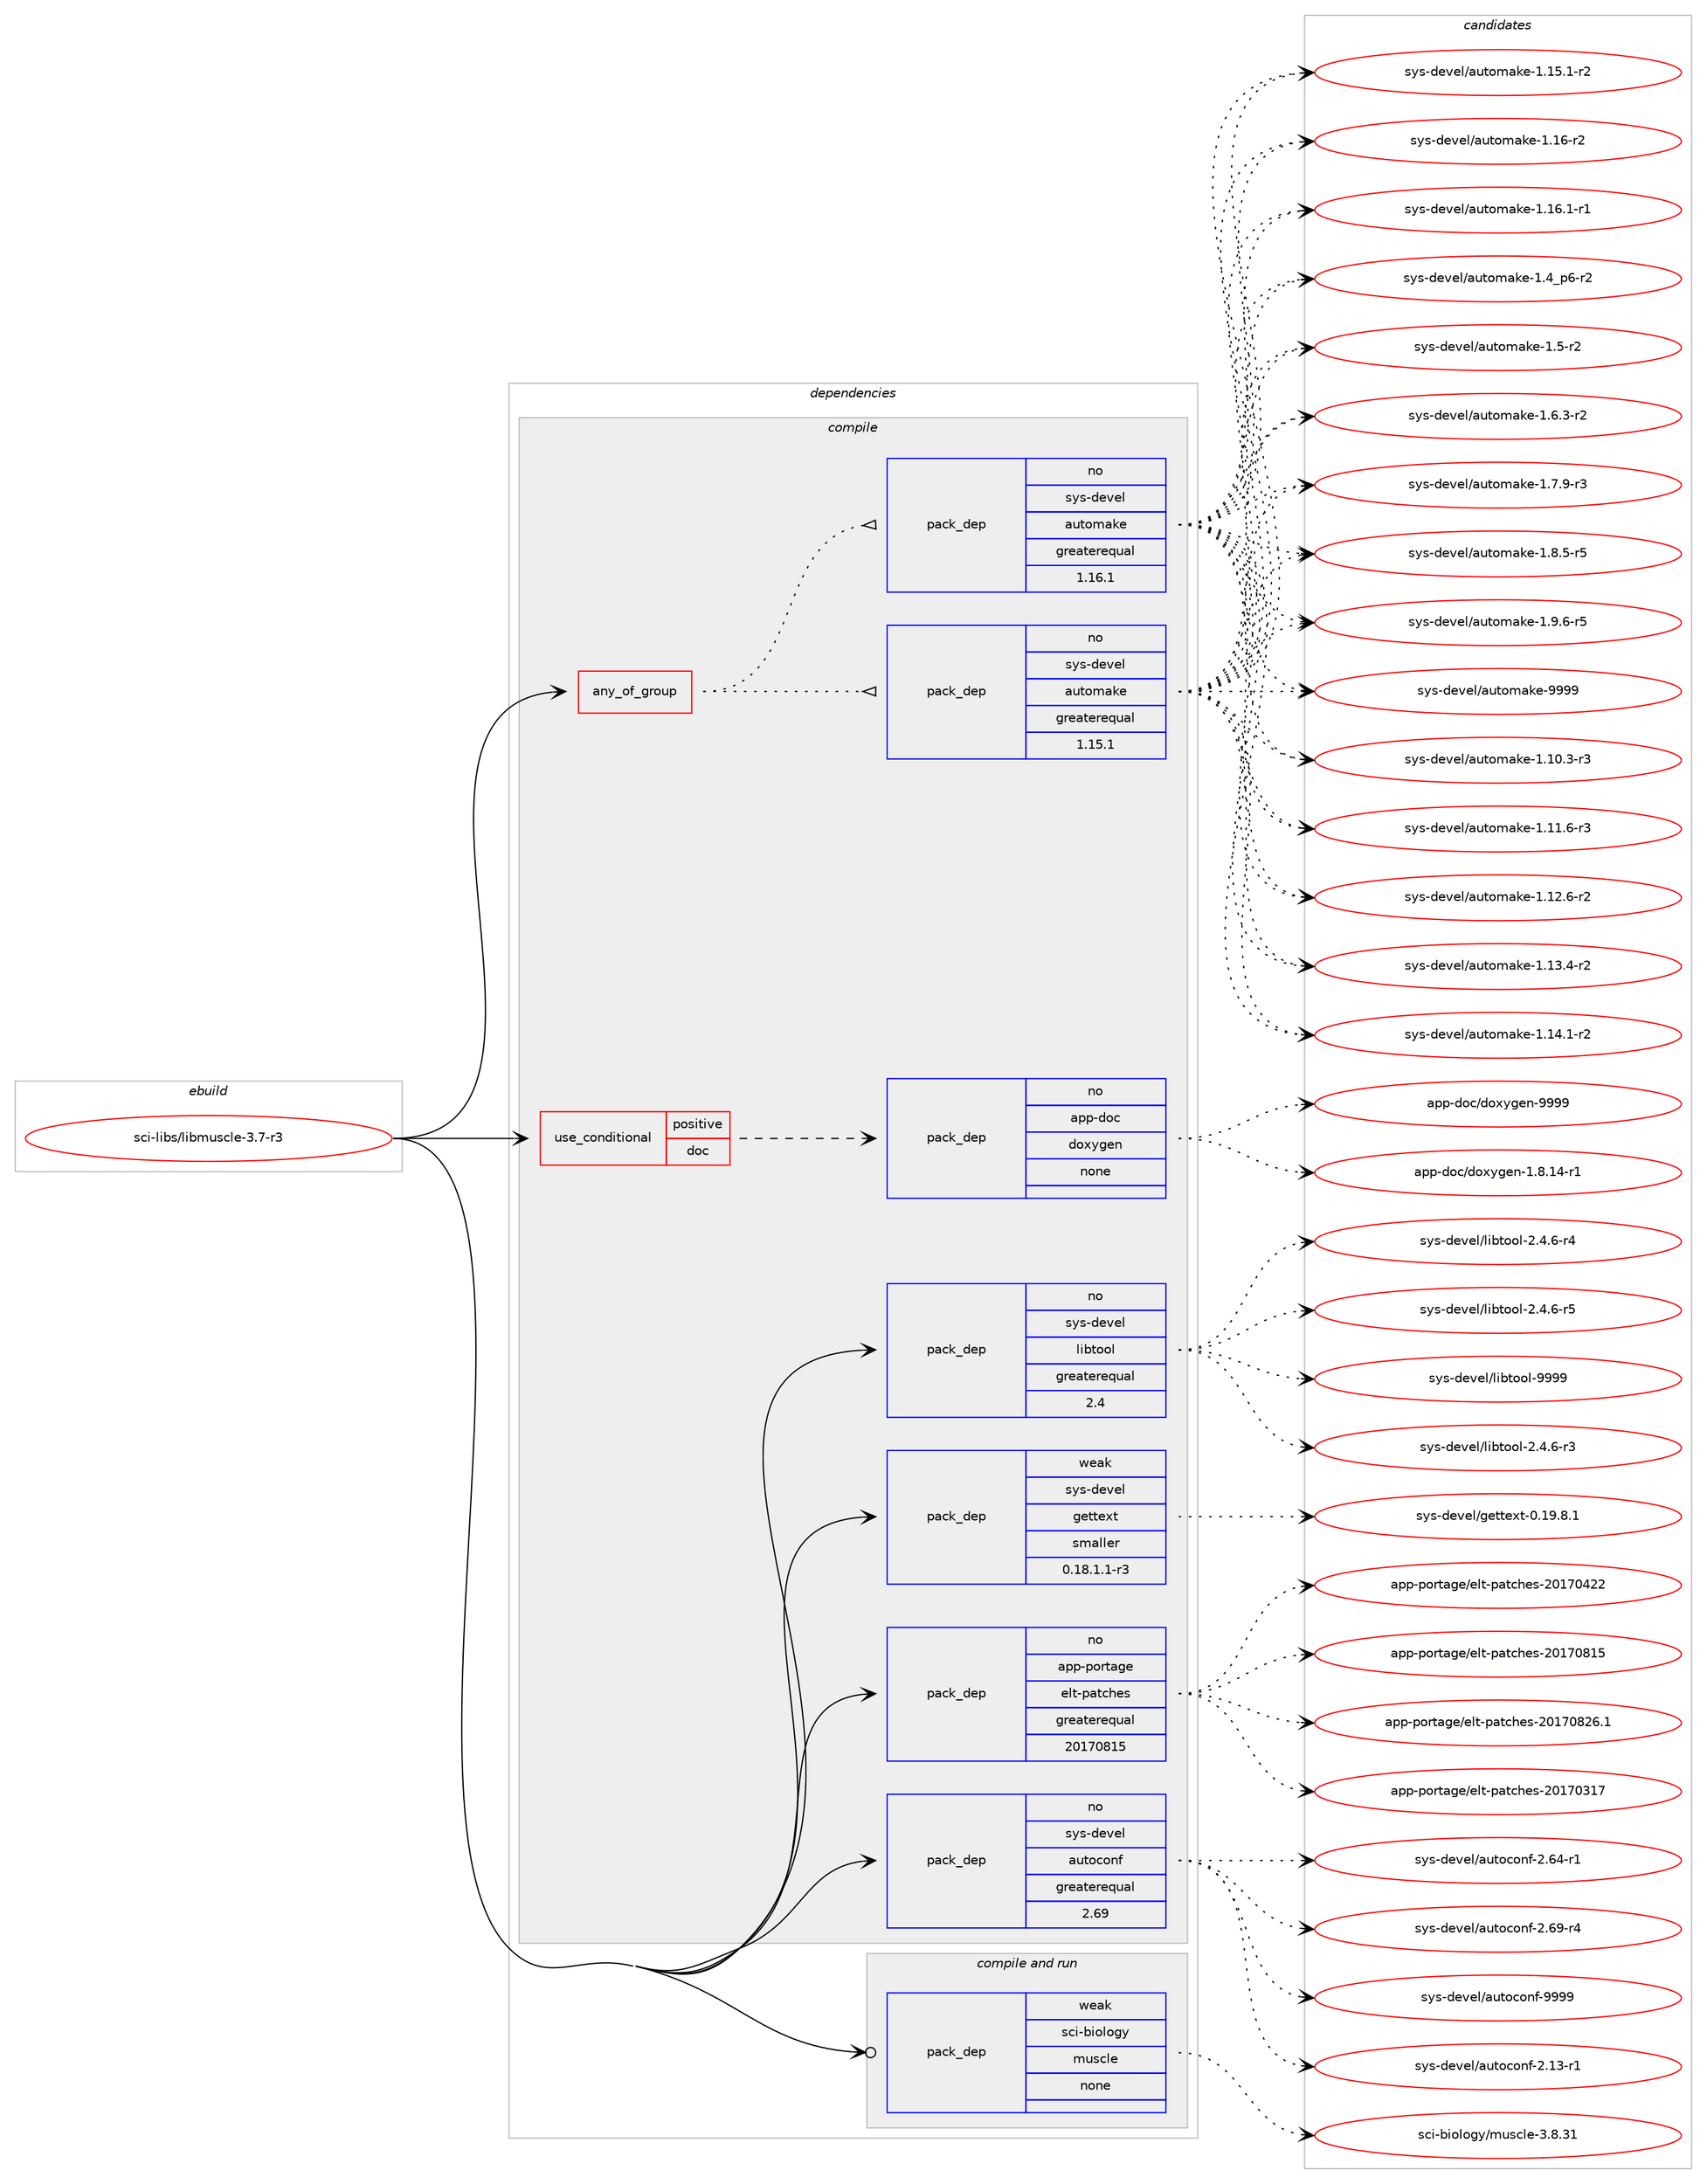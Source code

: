 digraph prolog {

# *************
# Graph options
# *************

newrank=true;
concentrate=true;
compound=true;
graph [rankdir=LR,fontname=Helvetica,fontsize=10,ranksep=1.5];#, ranksep=2.5, nodesep=0.2];
edge  [arrowhead=vee];
node  [fontname=Helvetica,fontsize=10];

# **********
# The ebuild
# **********

subgraph cluster_leftcol {
color=gray;
rank=same;
label=<<i>ebuild</i>>;
id [label="sci-libs/libmuscle-3.7-r3", color=red, width=4, href="../sci-libs/libmuscle-3.7-r3.svg"];
}

# ****************
# The dependencies
# ****************

subgraph cluster_midcol {
color=gray;
label=<<i>dependencies</i>>;
subgraph cluster_compile {
fillcolor="#eeeeee";
style=filled;
label=<<i>compile</i>>;
subgraph any26914 {
dependency1694042 [label=<<TABLE BORDER="0" CELLBORDER="1" CELLSPACING="0" CELLPADDING="4"><TR><TD CELLPADDING="10">any_of_group</TD></TR></TABLE>>, shape=none, color=red];subgraph pack1212777 {
dependency1694043 [label=<<TABLE BORDER="0" CELLBORDER="1" CELLSPACING="0" CELLPADDING="4" WIDTH="220"><TR><TD ROWSPAN="6" CELLPADDING="30">pack_dep</TD></TR><TR><TD WIDTH="110">no</TD></TR><TR><TD>sys-devel</TD></TR><TR><TD>automake</TD></TR><TR><TD>greaterequal</TD></TR><TR><TD>1.16.1</TD></TR></TABLE>>, shape=none, color=blue];
}
dependency1694042:e -> dependency1694043:w [weight=20,style="dotted",arrowhead="oinv"];
subgraph pack1212778 {
dependency1694044 [label=<<TABLE BORDER="0" CELLBORDER="1" CELLSPACING="0" CELLPADDING="4" WIDTH="220"><TR><TD ROWSPAN="6" CELLPADDING="30">pack_dep</TD></TR><TR><TD WIDTH="110">no</TD></TR><TR><TD>sys-devel</TD></TR><TR><TD>automake</TD></TR><TR><TD>greaterequal</TD></TR><TR><TD>1.15.1</TD></TR></TABLE>>, shape=none, color=blue];
}
dependency1694042:e -> dependency1694044:w [weight=20,style="dotted",arrowhead="oinv"];
}
id:e -> dependency1694042:w [weight=20,style="solid",arrowhead="vee"];
subgraph cond453499 {
dependency1694045 [label=<<TABLE BORDER="0" CELLBORDER="1" CELLSPACING="0" CELLPADDING="4"><TR><TD ROWSPAN="3" CELLPADDING="10">use_conditional</TD></TR><TR><TD>positive</TD></TR><TR><TD>doc</TD></TR></TABLE>>, shape=none, color=red];
subgraph pack1212779 {
dependency1694046 [label=<<TABLE BORDER="0" CELLBORDER="1" CELLSPACING="0" CELLPADDING="4" WIDTH="220"><TR><TD ROWSPAN="6" CELLPADDING="30">pack_dep</TD></TR><TR><TD WIDTH="110">no</TD></TR><TR><TD>app-doc</TD></TR><TR><TD>doxygen</TD></TR><TR><TD>none</TD></TR><TR><TD></TD></TR></TABLE>>, shape=none, color=blue];
}
dependency1694045:e -> dependency1694046:w [weight=20,style="dashed",arrowhead="vee"];
}
id:e -> dependency1694045:w [weight=20,style="solid",arrowhead="vee"];
subgraph pack1212780 {
dependency1694047 [label=<<TABLE BORDER="0" CELLBORDER="1" CELLSPACING="0" CELLPADDING="4" WIDTH="220"><TR><TD ROWSPAN="6" CELLPADDING="30">pack_dep</TD></TR><TR><TD WIDTH="110">no</TD></TR><TR><TD>app-portage</TD></TR><TR><TD>elt-patches</TD></TR><TR><TD>greaterequal</TD></TR><TR><TD>20170815</TD></TR></TABLE>>, shape=none, color=blue];
}
id:e -> dependency1694047:w [weight=20,style="solid",arrowhead="vee"];
subgraph pack1212781 {
dependency1694048 [label=<<TABLE BORDER="0" CELLBORDER="1" CELLSPACING="0" CELLPADDING="4" WIDTH="220"><TR><TD ROWSPAN="6" CELLPADDING="30">pack_dep</TD></TR><TR><TD WIDTH="110">no</TD></TR><TR><TD>sys-devel</TD></TR><TR><TD>autoconf</TD></TR><TR><TD>greaterequal</TD></TR><TR><TD>2.69</TD></TR></TABLE>>, shape=none, color=blue];
}
id:e -> dependency1694048:w [weight=20,style="solid",arrowhead="vee"];
subgraph pack1212782 {
dependency1694049 [label=<<TABLE BORDER="0" CELLBORDER="1" CELLSPACING="0" CELLPADDING="4" WIDTH="220"><TR><TD ROWSPAN="6" CELLPADDING="30">pack_dep</TD></TR><TR><TD WIDTH="110">no</TD></TR><TR><TD>sys-devel</TD></TR><TR><TD>libtool</TD></TR><TR><TD>greaterequal</TD></TR><TR><TD>2.4</TD></TR></TABLE>>, shape=none, color=blue];
}
id:e -> dependency1694049:w [weight=20,style="solid",arrowhead="vee"];
subgraph pack1212783 {
dependency1694050 [label=<<TABLE BORDER="0" CELLBORDER="1" CELLSPACING="0" CELLPADDING="4" WIDTH="220"><TR><TD ROWSPAN="6" CELLPADDING="30">pack_dep</TD></TR><TR><TD WIDTH="110">weak</TD></TR><TR><TD>sys-devel</TD></TR><TR><TD>gettext</TD></TR><TR><TD>smaller</TD></TR><TR><TD>0.18.1.1-r3</TD></TR></TABLE>>, shape=none, color=blue];
}
id:e -> dependency1694050:w [weight=20,style="solid",arrowhead="vee"];
}
subgraph cluster_compileandrun {
fillcolor="#eeeeee";
style=filled;
label=<<i>compile and run</i>>;
subgraph pack1212784 {
dependency1694051 [label=<<TABLE BORDER="0" CELLBORDER="1" CELLSPACING="0" CELLPADDING="4" WIDTH="220"><TR><TD ROWSPAN="6" CELLPADDING="30">pack_dep</TD></TR><TR><TD WIDTH="110">weak</TD></TR><TR><TD>sci-biology</TD></TR><TR><TD>muscle</TD></TR><TR><TD>none</TD></TR><TR><TD></TD></TR></TABLE>>, shape=none, color=blue];
}
id:e -> dependency1694051:w [weight=20,style="solid",arrowhead="odotvee"];
}
subgraph cluster_run {
fillcolor="#eeeeee";
style=filled;
label=<<i>run</i>>;
}
}

# **************
# The candidates
# **************

subgraph cluster_choices {
rank=same;
color=gray;
label=<<i>candidates</i>>;

subgraph choice1212777 {
color=black;
nodesep=1;
choice11512111545100101118101108479711711611110997107101454946494846514511451 [label="sys-devel/automake-1.10.3-r3", color=red, width=4,href="../sys-devel/automake-1.10.3-r3.svg"];
choice11512111545100101118101108479711711611110997107101454946494946544511451 [label="sys-devel/automake-1.11.6-r3", color=red, width=4,href="../sys-devel/automake-1.11.6-r3.svg"];
choice11512111545100101118101108479711711611110997107101454946495046544511450 [label="sys-devel/automake-1.12.6-r2", color=red, width=4,href="../sys-devel/automake-1.12.6-r2.svg"];
choice11512111545100101118101108479711711611110997107101454946495146524511450 [label="sys-devel/automake-1.13.4-r2", color=red, width=4,href="../sys-devel/automake-1.13.4-r2.svg"];
choice11512111545100101118101108479711711611110997107101454946495246494511450 [label="sys-devel/automake-1.14.1-r2", color=red, width=4,href="../sys-devel/automake-1.14.1-r2.svg"];
choice11512111545100101118101108479711711611110997107101454946495346494511450 [label="sys-devel/automake-1.15.1-r2", color=red, width=4,href="../sys-devel/automake-1.15.1-r2.svg"];
choice1151211154510010111810110847971171161111099710710145494649544511450 [label="sys-devel/automake-1.16-r2", color=red, width=4,href="../sys-devel/automake-1.16-r2.svg"];
choice11512111545100101118101108479711711611110997107101454946495446494511449 [label="sys-devel/automake-1.16.1-r1", color=red, width=4,href="../sys-devel/automake-1.16.1-r1.svg"];
choice115121115451001011181011084797117116111109971071014549465295112544511450 [label="sys-devel/automake-1.4_p6-r2", color=red, width=4,href="../sys-devel/automake-1.4_p6-r2.svg"];
choice11512111545100101118101108479711711611110997107101454946534511450 [label="sys-devel/automake-1.5-r2", color=red, width=4,href="../sys-devel/automake-1.5-r2.svg"];
choice115121115451001011181011084797117116111109971071014549465446514511450 [label="sys-devel/automake-1.6.3-r2", color=red, width=4,href="../sys-devel/automake-1.6.3-r2.svg"];
choice115121115451001011181011084797117116111109971071014549465546574511451 [label="sys-devel/automake-1.7.9-r3", color=red, width=4,href="../sys-devel/automake-1.7.9-r3.svg"];
choice115121115451001011181011084797117116111109971071014549465646534511453 [label="sys-devel/automake-1.8.5-r5", color=red, width=4,href="../sys-devel/automake-1.8.5-r5.svg"];
choice115121115451001011181011084797117116111109971071014549465746544511453 [label="sys-devel/automake-1.9.6-r5", color=red, width=4,href="../sys-devel/automake-1.9.6-r5.svg"];
choice115121115451001011181011084797117116111109971071014557575757 [label="sys-devel/automake-9999", color=red, width=4,href="../sys-devel/automake-9999.svg"];
dependency1694043:e -> choice11512111545100101118101108479711711611110997107101454946494846514511451:w [style=dotted,weight="100"];
dependency1694043:e -> choice11512111545100101118101108479711711611110997107101454946494946544511451:w [style=dotted,weight="100"];
dependency1694043:e -> choice11512111545100101118101108479711711611110997107101454946495046544511450:w [style=dotted,weight="100"];
dependency1694043:e -> choice11512111545100101118101108479711711611110997107101454946495146524511450:w [style=dotted,weight="100"];
dependency1694043:e -> choice11512111545100101118101108479711711611110997107101454946495246494511450:w [style=dotted,weight="100"];
dependency1694043:e -> choice11512111545100101118101108479711711611110997107101454946495346494511450:w [style=dotted,weight="100"];
dependency1694043:e -> choice1151211154510010111810110847971171161111099710710145494649544511450:w [style=dotted,weight="100"];
dependency1694043:e -> choice11512111545100101118101108479711711611110997107101454946495446494511449:w [style=dotted,weight="100"];
dependency1694043:e -> choice115121115451001011181011084797117116111109971071014549465295112544511450:w [style=dotted,weight="100"];
dependency1694043:e -> choice11512111545100101118101108479711711611110997107101454946534511450:w [style=dotted,weight="100"];
dependency1694043:e -> choice115121115451001011181011084797117116111109971071014549465446514511450:w [style=dotted,weight="100"];
dependency1694043:e -> choice115121115451001011181011084797117116111109971071014549465546574511451:w [style=dotted,weight="100"];
dependency1694043:e -> choice115121115451001011181011084797117116111109971071014549465646534511453:w [style=dotted,weight="100"];
dependency1694043:e -> choice115121115451001011181011084797117116111109971071014549465746544511453:w [style=dotted,weight="100"];
dependency1694043:e -> choice115121115451001011181011084797117116111109971071014557575757:w [style=dotted,weight="100"];
}
subgraph choice1212778 {
color=black;
nodesep=1;
choice11512111545100101118101108479711711611110997107101454946494846514511451 [label="sys-devel/automake-1.10.3-r3", color=red, width=4,href="../sys-devel/automake-1.10.3-r3.svg"];
choice11512111545100101118101108479711711611110997107101454946494946544511451 [label="sys-devel/automake-1.11.6-r3", color=red, width=4,href="../sys-devel/automake-1.11.6-r3.svg"];
choice11512111545100101118101108479711711611110997107101454946495046544511450 [label="sys-devel/automake-1.12.6-r2", color=red, width=4,href="../sys-devel/automake-1.12.6-r2.svg"];
choice11512111545100101118101108479711711611110997107101454946495146524511450 [label="sys-devel/automake-1.13.4-r2", color=red, width=4,href="../sys-devel/automake-1.13.4-r2.svg"];
choice11512111545100101118101108479711711611110997107101454946495246494511450 [label="sys-devel/automake-1.14.1-r2", color=red, width=4,href="../sys-devel/automake-1.14.1-r2.svg"];
choice11512111545100101118101108479711711611110997107101454946495346494511450 [label="sys-devel/automake-1.15.1-r2", color=red, width=4,href="../sys-devel/automake-1.15.1-r2.svg"];
choice1151211154510010111810110847971171161111099710710145494649544511450 [label="sys-devel/automake-1.16-r2", color=red, width=4,href="../sys-devel/automake-1.16-r2.svg"];
choice11512111545100101118101108479711711611110997107101454946495446494511449 [label="sys-devel/automake-1.16.1-r1", color=red, width=4,href="../sys-devel/automake-1.16.1-r1.svg"];
choice115121115451001011181011084797117116111109971071014549465295112544511450 [label="sys-devel/automake-1.4_p6-r2", color=red, width=4,href="../sys-devel/automake-1.4_p6-r2.svg"];
choice11512111545100101118101108479711711611110997107101454946534511450 [label="sys-devel/automake-1.5-r2", color=red, width=4,href="../sys-devel/automake-1.5-r2.svg"];
choice115121115451001011181011084797117116111109971071014549465446514511450 [label="sys-devel/automake-1.6.3-r2", color=red, width=4,href="../sys-devel/automake-1.6.3-r2.svg"];
choice115121115451001011181011084797117116111109971071014549465546574511451 [label="sys-devel/automake-1.7.9-r3", color=red, width=4,href="../sys-devel/automake-1.7.9-r3.svg"];
choice115121115451001011181011084797117116111109971071014549465646534511453 [label="sys-devel/automake-1.8.5-r5", color=red, width=4,href="../sys-devel/automake-1.8.5-r5.svg"];
choice115121115451001011181011084797117116111109971071014549465746544511453 [label="sys-devel/automake-1.9.6-r5", color=red, width=4,href="../sys-devel/automake-1.9.6-r5.svg"];
choice115121115451001011181011084797117116111109971071014557575757 [label="sys-devel/automake-9999", color=red, width=4,href="../sys-devel/automake-9999.svg"];
dependency1694044:e -> choice11512111545100101118101108479711711611110997107101454946494846514511451:w [style=dotted,weight="100"];
dependency1694044:e -> choice11512111545100101118101108479711711611110997107101454946494946544511451:w [style=dotted,weight="100"];
dependency1694044:e -> choice11512111545100101118101108479711711611110997107101454946495046544511450:w [style=dotted,weight="100"];
dependency1694044:e -> choice11512111545100101118101108479711711611110997107101454946495146524511450:w [style=dotted,weight="100"];
dependency1694044:e -> choice11512111545100101118101108479711711611110997107101454946495246494511450:w [style=dotted,weight="100"];
dependency1694044:e -> choice11512111545100101118101108479711711611110997107101454946495346494511450:w [style=dotted,weight="100"];
dependency1694044:e -> choice1151211154510010111810110847971171161111099710710145494649544511450:w [style=dotted,weight="100"];
dependency1694044:e -> choice11512111545100101118101108479711711611110997107101454946495446494511449:w [style=dotted,weight="100"];
dependency1694044:e -> choice115121115451001011181011084797117116111109971071014549465295112544511450:w [style=dotted,weight="100"];
dependency1694044:e -> choice11512111545100101118101108479711711611110997107101454946534511450:w [style=dotted,weight="100"];
dependency1694044:e -> choice115121115451001011181011084797117116111109971071014549465446514511450:w [style=dotted,weight="100"];
dependency1694044:e -> choice115121115451001011181011084797117116111109971071014549465546574511451:w [style=dotted,weight="100"];
dependency1694044:e -> choice115121115451001011181011084797117116111109971071014549465646534511453:w [style=dotted,weight="100"];
dependency1694044:e -> choice115121115451001011181011084797117116111109971071014549465746544511453:w [style=dotted,weight="100"];
dependency1694044:e -> choice115121115451001011181011084797117116111109971071014557575757:w [style=dotted,weight="100"];
}
subgraph choice1212779 {
color=black;
nodesep=1;
choice97112112451001119947100111120121103101110454946564649524511449 [label="app-doc/doxygen-1.8.14-r1", color=red, width=4,href="../app-doc/doxygen-1.8.14-r1.svg"];
choice971121124510011199471001111201211031011104557575757 [label="app-doc/doxygen-9999", color=red, width=4,href="../app-doc/doxygen-9999.svg"];
dependency1694046:e -> choice97112112451001119947100111120121103101110454946564649524511449:w [style=dotted,weight="100"];
dependency1694046:e -> choice971121124510011199471001111201211031011104557575757:w [style=dotted,weight="100"];
}
subgraph choice1212780 {
color=black;
nodesep=1;
choice97112112451121111141169710310147101108116451129711699104101115455048495548514955 [label="app-portage/elt-patches-20170317", color=red, width=4,href="../app-portage/elt-patches-20170317.svg"];
choice97112112451121111141169710310147101108116451129711699104101115455048495548525050 [label="app-portage/elt-patches-20170422", color=red, width=4,href="../app-portage/elt-patches-20170422.svg"];
choice97112112451121111141169710310147101108116451129711699104101115455048495548564953 [label="app-portage/elt-patches-20170815", color=red, width=4,href="../app-portage/elt-patches-20170815.svg"];
choice971121124511211111411697103101471011081164511297116991041011154550484955485650544649 [label="app-portage/elt-patches-20170826.1", color=red, width=4,href="../app-portage/elt-patches-20170826.1.svg"];
dependency1694047:e -> choice97112112451121111141169710310147101108116451129711699104101115455048495548514955:w [style=dotted,weight="100"];
dependency1694047:e -> choice97112112451121111141169710310147101108116451129711699104101115455048495548525050:w [style=dotted,weight="100"];
dependency1694047:e -> choice97112112451121111141169710310147101108116451129711699104101115455048495548564953:w [style=dotted,weight="100"];
dependency1694047:e -> choice971121124511211111411697103101471011081164511297116991041011154550484955485650544649:w [style=dotted,weight="100"];
}
subgraph choice1212781 {
color=black;
nodesep=1;
choice1151211154510010111810110847971171161119911111010245504649514511449 [label="sys-devel/autoconf-2.13-r1", color=red, width=4,href="../sys-devel/autoconf-2.13-r1.svg"];
choice1151211154510010111810110847971171161119911111010245504654524511449 [label="sys-devel/autoconf-2.64-r1", color=red, width=4,href="../sys-devel/autoconf-2.64-r1.svg"];
choice1151211154510010111810110847971171161119911111010245504654574511452 [label="sys-devel/autoconf-2.69-r4", color=red, width=4,href="../sys-devel/autoconf-2.69-r4.svg"];
choice115121115451001011181011084797117116111991111101024557575757 [label="sys-devel/autoconf-9999", color=red, width=4,href="../sys-devel/autoconf-9999.svg"];
dependency1694048:e -> choice1151211154510010111810110847971171161119911111010245504649514511449:w [style=dotted,weight="100"];
dependency1694048:e -> choice1151211154510010111810110847971171161119911111010245504654524511449:w [style=dotted,weight="100"];
dependency1694048:e -> choice1151211154510010111810110847971171161119911111010245504654574511452:w [style=dotted,weight="100"];
dependency1694048:e -> choice115121115451001011181011084797117116111991111101024557575757:w [style=dotted,weight="100"];
}
subgraph choice1212782 {
color=black;
nodesep=1;
choice1151211154510010111810110847108105981161111111084550465246544511451 [label="sys-devel/libtool-2.4.6-r3", color=red, width=4,href="../sys-devel/libtool-2.4.6-r3.svg"];
choice1151211154510010111810110847108105981161111111084550465246544511452 [label="sys-devel/libtool-2.4.6-r4", color=red, width=4,href="../sys-devel/libtool-2.4.6-r4.svg"];
choice1151211154510010111810110847108105981161111111084550465246544511453 [label="sys-devel/libtool-2.4.6-r5", color=red, width=4,href="../sys-devel/libtool-2.4.6-r5.svg"];
choice1151211154510010111810110847108105981161111111084557575757 [label="sys-devel/libtool-9999", color=red, width=4,href="../sys-devel/libtool-9999.svg"];
dependency1694049:e -> choice1151211154510010111810110847108105981161111111084550465246544511451:w [style=dotted,weight="100"];
dependency1694049:e -> choice1151211154510010111810110847108105981161111111084550465246544511452:w [style=dotted,weight="100"];
dependency1694049:e -> choice1151211154510010111810110847108105981161111111084550465246544511453:w [style=dotted,weight="100"];
dependency1694049:e -> choice1151211154510010111810110847108105981161111111084557575757:w [style=dotted,weight="100"];
}
subgraph choice1212783 {
color=black;
nodesep=1;
choice1151211154510010111810110847103101116116101120116454846495746564649 [label="sys-devel/gettext-0.19.8.1", color=red, width=4,href="../sys-devel/gettext-0.19.8.1.svg"];
dependency1694050:e -> choice1151211154510010111810110847103101116116101120116454846495746564649:w [style=dotted,weight="100"];
}
subgraph choice1212784 {
color=black;
nodesep=1;
choice115991054598105111108111103121471091171159910810145514656465149 [label="sci-biology/muscle-3.8.31", color=red, width=4,href="../sci-biology/muscle-3.8.31.svg"];
dependency1694051:e -> choice115991054598105111108111103121471091171159910810145514656465149:w [style=dotted,weight="100"];
}
}

}
